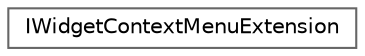 digraph "Graphical Class Hierarchy"
{
 // INTERACTIVE_SVG=YES
 // LATEX_PDF_SIZE
  bgcolor="transparent";
  edge [fontname=Helvetica,fontsize=10,labelfontname=Helvetica,labelfontsize=10];
  node [fontname=Helvetica,fontsize=10,shape=box,height=0.2,width=0.4];
  rankdir="LR";
  Node0 [id="Node000000",label="IWidgetContextMenuExtension",height=0.2,width=0.4,color="grey40", fillcolor="white", style="filled",URL="$dc/de4/classIWidgetContextMenuExtension.html",tooltip=" "];
}
